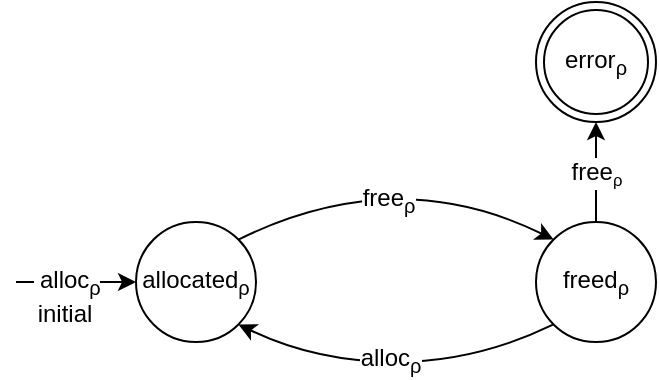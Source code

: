 <mxfile version="12.6.5" type="device"><diagram id="MQsz0vR70Ha5mGtF0nAU" name="Page-1"><mxGraphModel dx="946" dy="641" grid="1" gridSize="10" guides="1" tooltips="1" connect="1" arrows="1" fold="1" page="1" pageScale="1" pageWidth="850" pageHeight="1100" math="0" shadow="0"><root><mxCell id="0"/><mxCell id="1" parent="0"/><mxCell id="g3iyI7WF1l8pipwD143T-1" value="allocated&lt;span style=&quot;white-space: nowrap ; background-color: rgb(255 , 255 , 255)&quot;&gt;&lt;sub&gt;ρ&lt;/sub&gt;&lt;/span&gt;" style="ellipse;whiteSpace=wrap;html=1;aspect=fixed;" parent="1" vertex="1"><mxGeometry x="80" y="130" width="60" height="60" as="geometry"/></mxCell><mxCell id="g3iyI7WF1l8pipwD143T-5" value="" style="endArrow=classic;html=1;exitX=0.5;exitY=0;exitDx=0;exitDy=0;" parent="1" source="g3iyI7WF1l8pipwD143T-7" edge="1"><mxGeometry width="50" height="50" relative="1" as="geometry"><mxPoint x="20" y="260" as="sourcePoint"/><mxPoint x="310" y="80" as="targetPoint"/></mxGeometry></mxCell><mxCell id="g3iyI7WF1l8pipwD143T-31" value="free&lt;span style=&quot;font-size: 10px&quot;&gt;&lt;sub&gt;ρ&lt;/sub&gt;&lt;/span&gt;" style="text;html=1;align=center;verticalAlign=middle;resizable=0;points=[];;labelBackgroundColor=#ffffff;" parent="g3iyI7WF1l8pipwD143T-5" vertex="1" connectable="0"><mxGeometry x="0.48" y="-2" relative="1" as="geometry"><mxPoint x="-2" y="12" as="offset"/></mxGeometry></mxCell><mxCell id="g3iyI7WF1l8pipwD143T-7" value="freed&lt;sub&gt;ρ&lt;/sub&gt;" style="ellipse;whiteSpace=wrap;html=1;aspect=fixed;" parent="1" vertex="1"><mxGeometry x="280" y="130" width="60" height="60" as="geometry"/></mxCell><mxCell id="g3iyI7WF1l8pipwD143T-13" value="" style="curved=1;endArrow=classic;html=1;exitX=1;exitY=0;exitDx=0;exitDy=0;entryX=0;entryY=0;entryDx=0;entryDy=0;" parent="1" source="g3iyI7WF1l8pipwD143T-1" target="g3iyI7WF1l8pipwD143T-7" edge="1"><mxGeometry width="50" height="50" relative="1" as="geometry"><mxPoint x="230" y="290" as="sourcePoint"/><mxPoint x="280" y="240" as="targetPoint"/><Array as="points"><mxPoint x="210" y="100"/></Array></mxGeometry></mxCell><mxCell id="g3iyI7WF1l8pipwD143T-18" value="&lt;div&gt;free&lt;sub&gt;ρ&lt;/sub&gt;&lt;/div&gt;" style="text;html=1;align=center;verticalAlign=middle;resizable=0;points=[];;labelBackgroundColor=#ffffff;" parent="g3iyI7WF1l8pipwD143T-13" vertex="1" connectable="0"><mxGeometry x="-0.136" y="-15" relative="1" as="geometry"><mxPoint as="offset"/></mxGeometry></mxCell><mxCell id="g3iyI7WF1l8pipwD143T-17" value="" style="curved=1;endArrow=classic;html=1;entryX=1;entryY=1;entryDx=0;entryDy=0;exitX=0;exitY=1;exitDx=0;exitDy=0;" parent="1" source="g3iyI7WF1l8pipwD143T-7" target="g3iyI7WF1l8pipwD143T-1" edge="1"><mxGeometry width="50" height="50" relative="1" as="geometry"><mxPoint x="190" y="340" as="sourcePoint"/><mxPoint x="240" y="290" as="targetPoint"/><Array as="points"><mxPoint x="250" y="200"/><mxPoint x="170" y="200"/></Array></mxGeometry></mxCell><mxCell id="g3iyI7WF1l8pipwD143T-19" value="alloc&lt;sub&gt;ρ&lt;/sub&gt;" style="text;html=1;align=center;verticalAlign=middle;resizable=0;points=[];;labelBackgroundColor=#ffffff;" parent="g3iyI7WF1l8pipwD143T-17" vertex="1" connectable="0"><mxGeometry x="0.036" y="-1" relative="1" as="geometry"><mxPoint as="offset"/></mxGeometry></mxCell><mxCell id="617OxWW3Jf1tPsrtnjuB-1" value="error&lt;sub&gt;ρ&lt;/sub&gt;" style="ellipse;shape=doubleEllipse;whiteSpace=wrap;html=1;aspect=fixed;" parent="1" vertex="1"><mxGeometry x="280" y="20" width="60" height="60" as="geometry"/></mxCell><mxCell id="VjwE6xqZYsHvx85HpeJN-3" value="" style="endArrow=classic;html=1;entryX=0;entryY=0.5;entryDx=0;entryDy=0;exitX=1;exitY=0.5;exitDx=0;exitDy=0;" parent="1" target="g3iyI7WF1l8pipwD143T-1" edge="1"><mxGeometry width="50" height="50" relative="1" as="geometry"><mxPoint x="20" y="160" as="sourcePoint"/><mxPoint x="60" y="159.76" as="targetPoint"/></mxGeometry></mxCell><mxCell id="VjwE6xqZYsHvx85HpeJN-8" value="initial" style="text;html=1;align=center;verticalAlign=top;resizable=0;points=[];labelBackgroundColor=#ffffff;" parent="VjwE6xqZYsHvx85HpeJN-3" vertex="1" connectable="0"><mxGeometry x="-0.079" y="1" relative="1" as="geometry"><mxPoint x="-3.62" y="3" as="offset"/></mxGeometry></mxCell><mxCell id="Z6IwQd6WirUTxecfgi2--1" value="&amp;nbsp;alloc&lt;sub&gt;ρ&lt;/sub&gt;" style="text;html=1;align=center;verticalAlign=middle;resizable=0;points=[];labelBackgroundColor=#ffffff;" parent="VjwE6xqZYsHvx85HpeJN-3" vertex="1" connectable="0"><mxGeometry x="-0.175" relative="1" as="geometry"><mxPoint as="offset"/></mxGeometry></mxCell></root></mxGraphModel></diagram></mxfile>